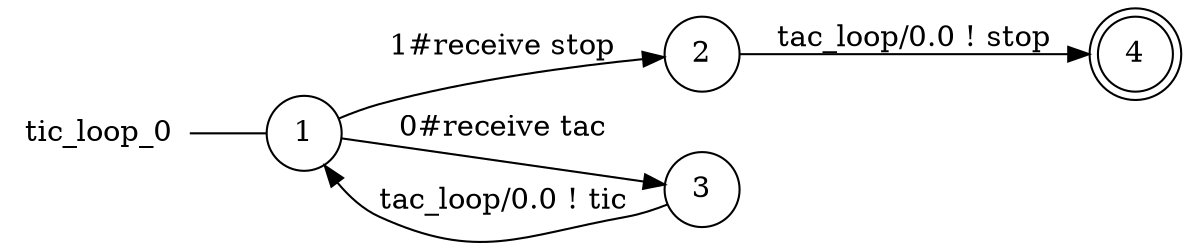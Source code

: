 digraph tic_loop_0 {
	rankdir="LR";
	n_0 [label="tic_loop_0", shape="plaintext"];
	n_1 [id="1", shape=circle, label="1"];
	n_0 -> n_1 [arrowhead=none];
	n_2 [id="4", shape=doublecircle, label="4"];
	n_3 [id="3", shape=circle, label="2"];
	n_4 [id="2", shape=circle, label="3"];

	n_1 -> n_3 [id="[$e|2]", label="1#receive stop"];
	n_3 -> n_2 [id="[$e|5]", label="tac_loop/0.0 ! stop"];
	n_1 -> n_4 [id="[$e|0]", label="0#receive tac"];
	n_4 -> n_1 [id="[$e|6]", label="tac_loop/0.0 ! tic"];
}
